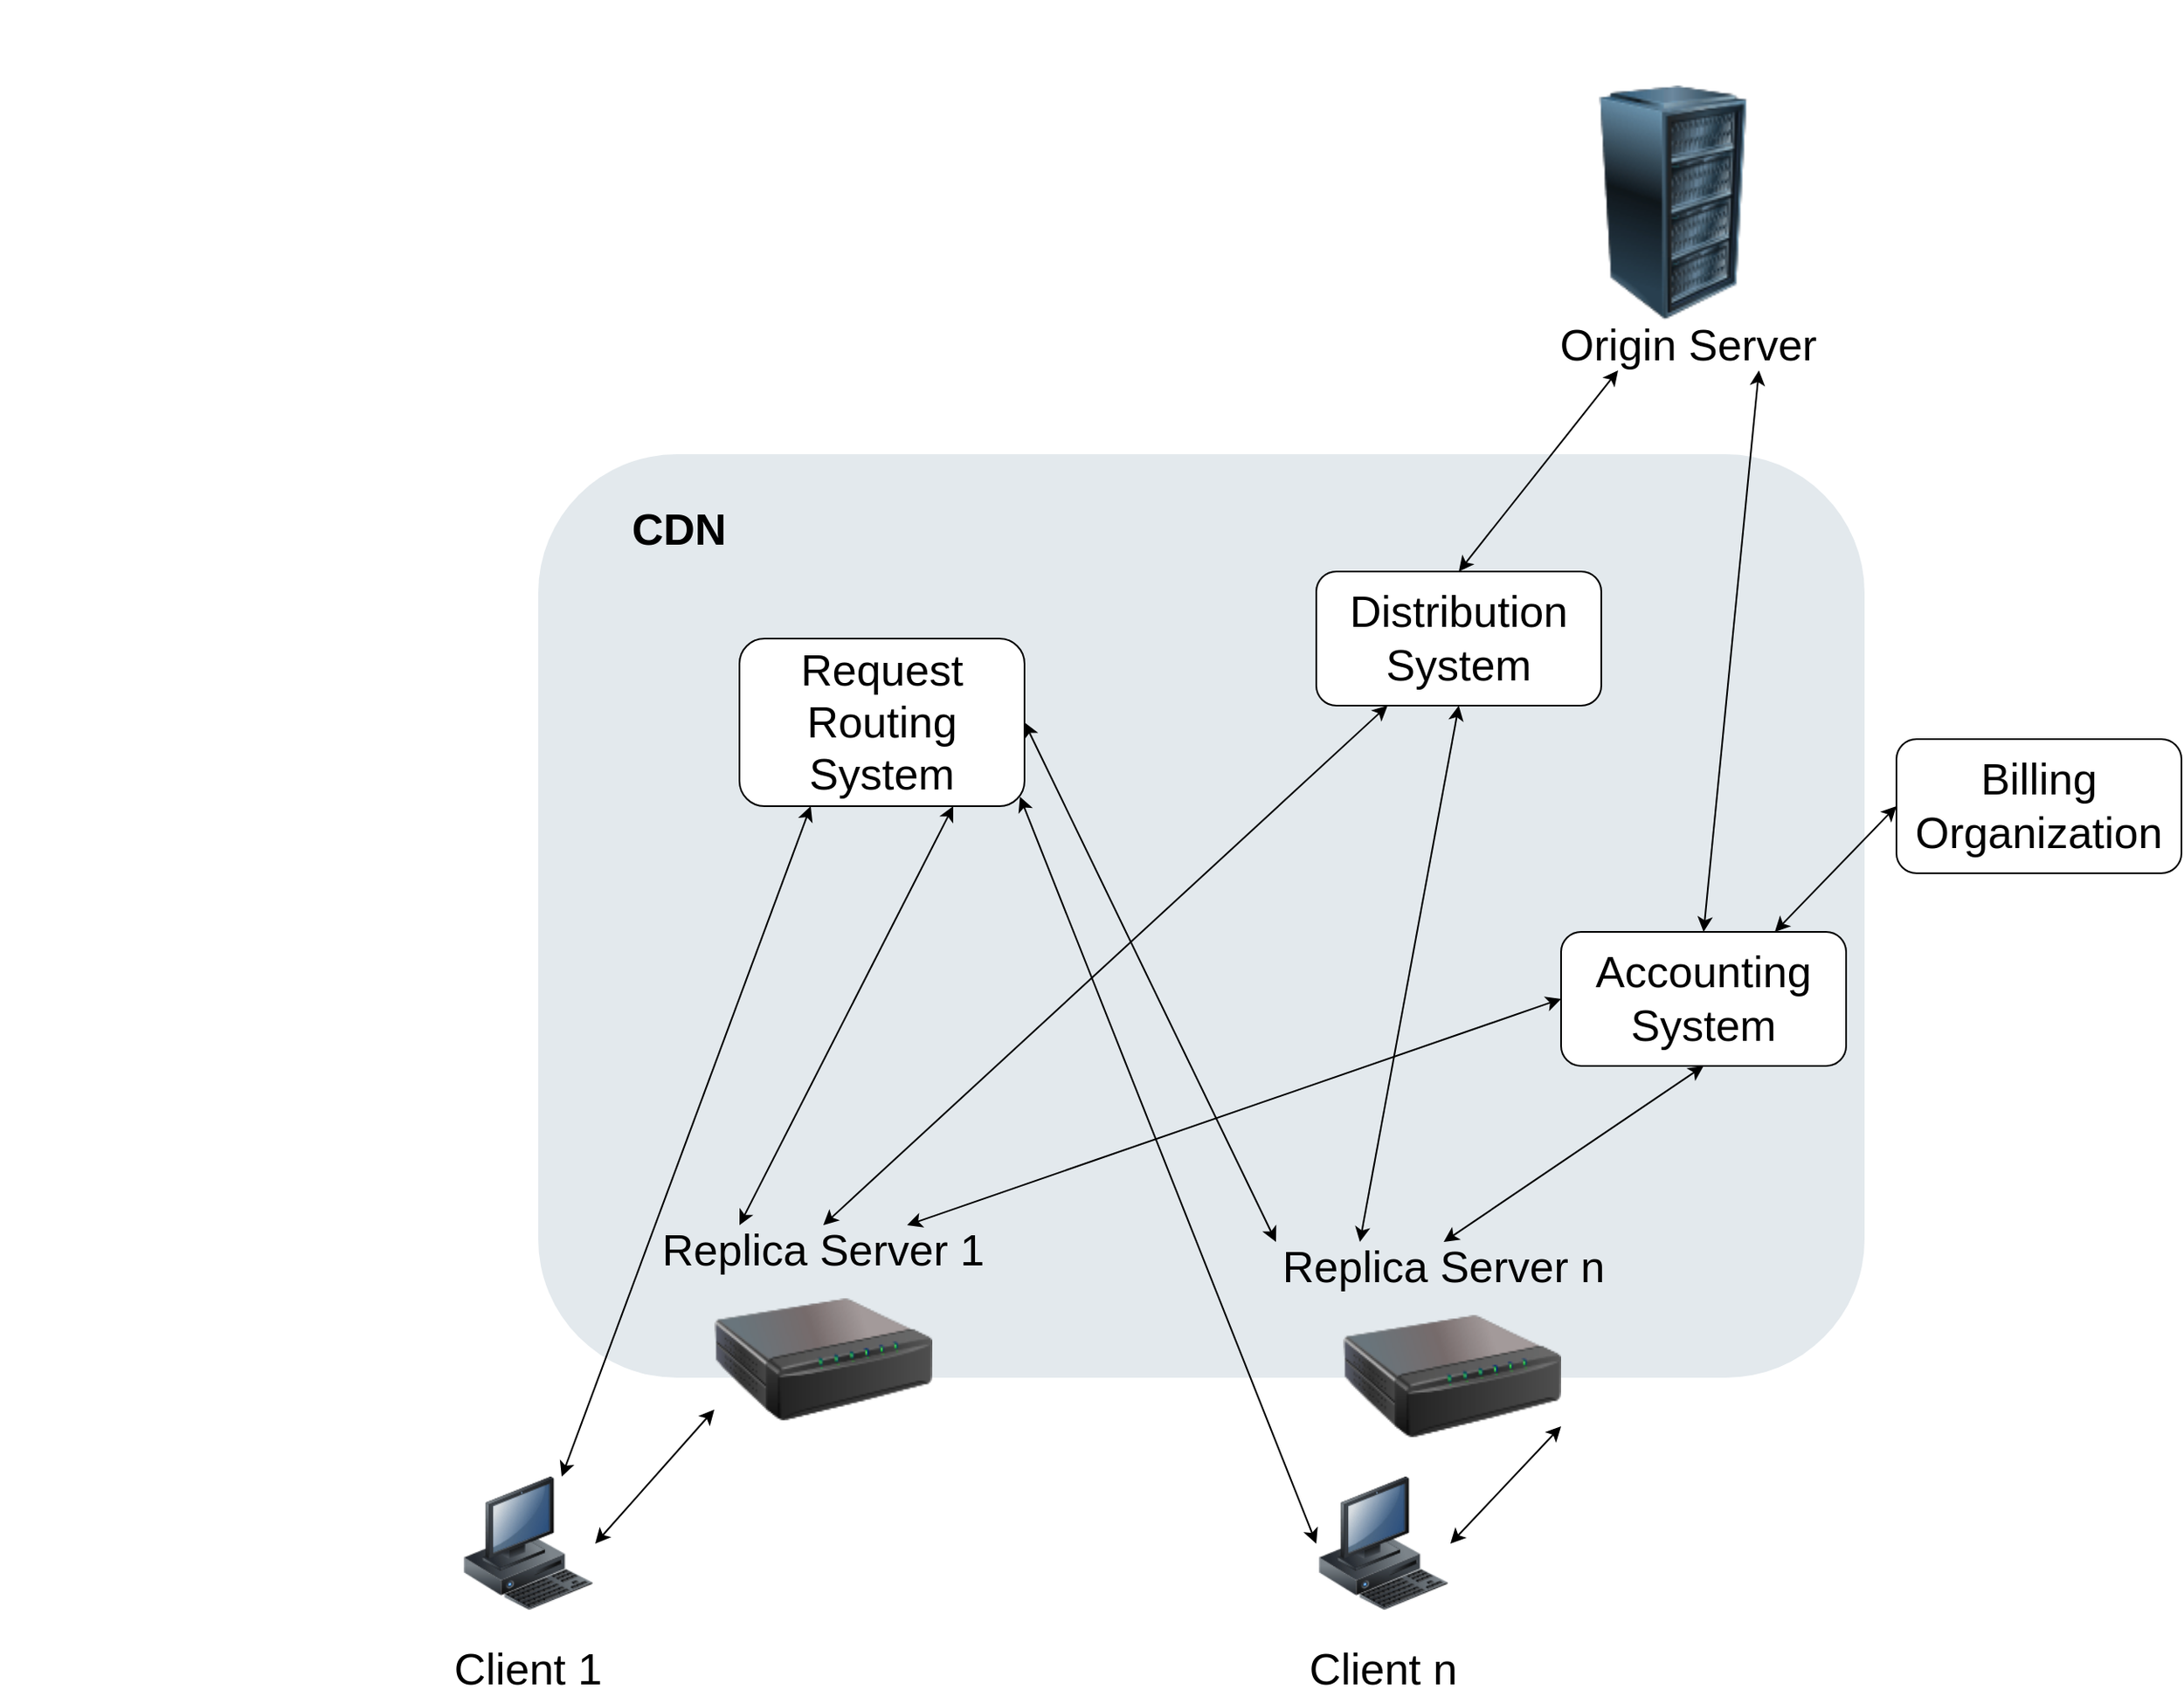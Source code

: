 <mxfile version="21.5.0" type="device">
  <diagram id="a45cf8ec-cd66-6f27-3ac3-be6e809c9e4a" name="Page-1">
    <mxGraphModel dx="512" dy="264" grid="1" gridSize="10" guides="1" tooltips="1" connect="1" arrows="1" fold="1" page="1" pageScale="1" pageWidth="827" pageHeight="1169" background="none" math="0" shadow="0">
      <root>
        <mxCell id="0" />
        <mxCell id="1" parent="0" />
        <mxCell id="3" value="" style="rounded=1;whiteSpace=wrap;html=1;shadow=0;strokeColor=none;fillColor=#BAC8D3;gradientColor=none;fontSize=18;fontColor=#F08705;opacity=40;fontStyle=0;strokeWidth=3;" parent="1" vertex="1">
          <mxGeometry x="450" y="300" width="791" height="551" as="geometry" />
        </mxCell>
        <mxCell id="156" value="" style="image;html=1;image=img/lib/clip_art/computers/Workstation_128x128.png;shadow=0;strokeColor=#000000;fillColor=#FFFFFF;gradientColor=none;fontSize=18;fontColor=#F08705;fontStyle=0" parent="1" vertex="1">
          <mxGeometry x="404" y="910" width="80" height="80" as="geometry" />
        </mxCell>
        <mxCell id="157" value="" style="image;html=1;image=img/lib/clip_art/computers/Workstation_128x128.png;shadow=0;strokeColor=#000000;fillColor=#FFFFFF;gradientColor=none;fontSize=18;fontColor=#F08705;fontStyle=0" parent="1" vertex="1">
          <mxGeometry x="914" y="910" width="80" height="80" as="geometry" />
        </mxCell>
        <mxCell id="171" style="edgeStyle=orthogonalEdgeStyle;rounded=0;jumpStyle=none;html=1;exitX=0;exitY=0.5;entryX=0;entryY=0.5;shadow=0;labelBackgroundColor=none;startArrow=none;startFill=0;endArrow=classic;endFill=1;endSize=6;jettySize=auto;orthogonalLoop=1;strokeColor=#23445D;strokeWidth=2;fillColor=#F08705;fontFamily=Helvetica;fontSize=14;fontColor=#F08705;align=left;fontStyle=0" parent="1" edge="1">
          <mxGeometry relative="1" as="geometry">
            <mxPoint x="137" y="37.5" as="sourcePoint" />
            <mxPoint x="137" y="37.5" as="targetPoint" />
          </mxGeometry>
        </mxCell>
        <mxCell id="_3d1RzUTFf1ABg5LlRkv-174" value="" style="image;html=1;image=img/lib/clip_art/computers/Server_Rack_128x128.png" vertex="1" parent="1">
          <mxGeometry x="1052" y="80" width="150" height="140" as="geometry" />
        </mxCell>
        <mxCell id="_3d1RzUTFf1ABg5LlRkv-175" value="Origin Server" style="text;html=1;strokeColor=none;fillColor=none;align=center;verticalAlign=middle;whiteSpace=wrap;rounded=0;fontSize=26;" vertex="1" parent="1">
          <mxGeometry x="1052" y="220" width="168" height="30" as="geometry" />
        </mxCell>
        <mxCell id="_3d1RzUTFf1ABg5LlRkv-179" value="Distribution System" style="rounded=1;whiteSpace=wrap;html=1;fontSize=26;" vertex="1" parent="1">
          <mxGeometry x="914" y="370" width="170" height="80" as="geometry" />
        </mxCell>
        <mxCell id="_3d1RzUTFf1ABg5LlRkv-180" value="Request Routing System" style="rounded=1;whiteSpace=wrap;html=1;fontSize=26;" vertex="1" parent="1">
          <mxGeometry x="570" y="410" width="170" height="100" as="geometry" />
        </mxCell>
        <mxCell id="_3d1RzUTFf1ABg5LlRkv-181" value="Client n" style="text;html=1;strokeColor=none;fillColor=none;align=center;verticalAlign=middle;whiteSpace=wrap;rounded=0;fontSize=26;" vertex="1" parent="1">
          <mxGeometry x="870" y="1010" width="168" height="30" as="geometry" />
        </mxCell>
        <mxCell id="_3d1RzUTFf1ABg5LlRkv-182" value="Client 1" style="text;html=1;strokeColor=none;fillColor=none;align=center;verticalAlign=middle;whiteSpace=wrap;rounded=0;fontSize=26;" vertex="1" parent="1">
          <mxGeometry x="360" y="1010" width="168" height="30" as="geometry" />
        </mxCell>
        <mxCell id="_3d1RzUTFf1ABg5LlRkv-184" value="Accounting System" style="rounded=1;whiteSpace=wrap;html=1;fontSize=26;" vertex="1" parent="1">
          <mxGeometry x="1060" y="585" width="170" height="80" as="geometry" />
        </mxCell>
        <mxCell id="_3d1RzUTFf1ABg5LlRkv-185" value="" style="image;html=1;image=img/lib/clip_art/networking/Print_Server_128x128.png" vertex="1" parent="1">
          <mxGeometry x="930" y="790" width="130" height="120" as="geometry" />
        </mxCell>
        <mxCell id="_3d1RzUTFf1ABg5LlRkv-186" value="Replica Server 1" style="text;html=1;strokeColor=none;fillColor=none;align=center;verticalAlign=middle;whiteSpace=wrap;rounded=0;fontSize=26;" vertex="1" parent="1">
          <mxGeometry x="520" y="760" width="200" height="30" as="geometry" />
        </mxCell>
        <mxCell id="_3d1RzUTFf1ABg5LlRkv-187" value="Replica Server n" style="text;html=1;strokeColor=none;fillColor=none;align=center;verticalAlign=middle;whiteSpace=wrap;rounded=0;fontSize=26;" vertex="1" parent="1">
          <mxGeometry x="890" y="770" width="200" height="30" as="geometry" />
        </mxCell>
        <mxCell id="_3d1RzUTFf1ABg5LlRkv-188" value="Billing Organization" style="rounded=1;whiteSpace=wrap;html=1;fontSize=26;" vertex="1" parent="1">
          <mxGeometry x="1260" y="470" width="170" height="80" as="geometry" />
        </mxCell>
        <mxCell id="_3d1RzUTFf1ABg5LlRkv-189" value="" style="image;html=1;image=img/lib/clip_art/networking/Print_Server_128x128.png" vertex="1" parent="1">
          <mxGeometry x="555" y="780" width="130" height="120" as="geometry" />
        </mxCell>
        <mxCell id="_3d1RzUTFf1ABg5LlRkv-190" value="" style="endArrow=classic;startArrow=classic;html=1;rounded=0;entryX=0.5;entryY=0;entryDx=0;entryDy=0;exitX=0.25;exitY=1;exitDx=0;exitDy=0;" edge="1" parent="1" source="_3d1RzUTFf1ABg5LlRkv-175" target="_3d1RzUTFf1ABg5LlRkv-179">
          <mxGeometry width="50" height="50" relative="1" as="geometry">
            <mxPoint x="680" y="580" as="sourcePoint" />
            <mxPoint x="730" y="530" as="targetPoint" />
          </mxGeometry>
        </mxCell>
        <mxCell id="_3d1RzUTFf1ABg5LlRkv-191" value="" style="endArrow=classic;startArrow=classic;html=1;rounded=0;entryX=0.75;entryY=0;entryDx=0;entryDy=0;exitX=0;exitY=0.5;exitDx=0;exitDy=0;" edge="1" parent="1" source="_3d1RzUTFf1ABg5LlRkv-188" target="_3d1RzUTFf1ABg5LlRkv-184">
          <mxGeometry width="50" height="50" relative="1" as="geometry">
            <mxPoint x="1146" y="210" as="sourcePoint" />
            <mxPoint x="1005" y="350" as="targetPoint" />
          </mxGeometry>
        </mxCell>
        <mxCell id="_3d1RzUTFf1ABg5LlRkv-192" value="" style="endArrow=classic;startArrow=classic;html=1;rounded=0;entryX=0.5;entryY=0;entryDx=0;entryDy=0;exitX=0.5;exitY=1;exitDx=0;exitDy=0;" edge="1" parent="1" source="_3d1RzUTFf1ABg5LlRkv-184" target="_3d1RzUTFf1ABg5LlRkv-187">
          <mxGeometry width="50" height="50" relative="1" as="geometry">
            <mxPoint x="1270" y="520" as="sourcePoint" />
            <mxPoint x="1155" y="595" as="targetPoint" />
          </mxGeometry>
        </mxCell>
        <mxCell id="_3d1RzUTFf1ABg5LlRkv-194" value="" style="endArrow=classic;startArrow=classic;html=1;rounded=0;entryX=0.75;entryY=0;entryDx=0;entryDy=0;exitX=0;exitY=0.5;exitDx=0;exitDy=0;" edge="1" parent="1" source="_3d1RzUTFf1ABg5LlRkv-184" target="_3d1RzUTFf1ABg5LlRkv-186">
          <mxGeometry width="50" height="50" relative="1" as="geometry">
            <mxPoint x="1155" y="675" as="sourcePoint" />
            <mxPoint x="985" y="780" as="targetPoint" />
          </mxGeometry>
        </mxCell>
        <mxCell id="_3d1RzUTFf1ABg5LlRkv-196" value="" style="endArrow=classic;startArrow=classic;html=1;rounded=0;exitX=1;exitY=0.5;exitDx=0;exitDy=0;" edge="1" parent="1" source="157">
          <mxGeometry width="50" height="50" relative="1" as="geometry">
            <mxPoint x="1070" y="635" as="sourcePoint" />
            <mxPoint x="1060" y="880" as="targetPoint" />
          </mxGeometry>
        </mxCell>
        <mxCell id="_3d1RzUTFf1ABg5LlRkv-197" value="" style="endArrow=classic;startArrow=classic;html=1;rounded=0;entryX=0;entryY=0.75;entryDx=0;entryDy=0;exitX=1;exitY=0.5;exitDx=0;exitDy=0;" edge="1" parent="1" source="156" target="_3d1RzUTFf1ABg5LlRkv-189">
          <mxGeometry width="50" height="50" relative="1" as="geometry">
            <mxPoint x="1164" y="925" as="sourcePoint" />
            <mxPoint x="1070" y="890" as="targetPoint" />
          </mxGeometry>
        </mxCell>
        <mxCell id="_3d1RzUTFf1ABg5LlRkv-198" value="" style="endArrow=classic;startArrow=classic;html=1;rounded=0;entryX=0.984;entryY=0.943;entryDx=0;entryDy=0;exitX=0;exitY=0.5;exitDx=0;exitDy=0;entryPerimeter=0;" edge="1" parent="1" source="157" target="_3d1RzUTFf1ABg5LlRkv-180">
          <mxGeometry width="50" height="50" relative="1" as="geometry">
            <mxPoint x="1164" y="925" as="sourcePoint" />
            <mxPoint x="1070" y="890" as="targetPoint" />
          </mxGeometry>
        </mxCell>
        <mxCell id="_3d1RzUTFf1ABg5LlRkv-199" value="" style="endArrow=classic;startArrow=classic;html=1;rounded=0;entryX=0.25;entryY=1;entryDx=0;entryDy=0;exitX=0.75;exitY=0;exitDx=0;exitDy=0;" edge="1" parent="1" source="156" target="_3d1RzUTFf1ABg5LlRkv-180">
          <mxGeometry width="50" height="50" relative="1" as="geometry">
            <mxPoint x="478" y="930" as="sourcePoint" />
            <mxPoint x="565" y="880" as="targetPoint" />
          </mxGeometry>
        </mxCell>
        <mxCell id="_3d1RzUTFf1ABg5LlRkv-201" value="" style="endArrow=classic;startArrow=classic;html=1;rounded=0;entryX=1;entryY=0.5;entryDx=0;entryDy=0;exitX=0;exitY=0;exitDx=0;exitDy=0;" edge="1" parent="1" source="_3d1RzUTFf1ABg5LlRkv-187" target="_3d1RzUTFf1ABg5LlRkv-180">
          <mxGeometry width="50" height="50" relative="1" as="geometry">
            <mxPoint x="924" y="960" as="sourcePoint" />
            <mxPoint x="620" y="510" as="targetPoint" />
          </mxGeometry>
        </mxCell>
        <mxCell id="_3d1RzUTFf1ABg5LlRkv-202" value="" style="endArrow=classic;startArrow=classic;html=1;rounded=0;entryX=0.75;entryY=1;entryDx=0;entryDy=0;exitX=0.25;exitY=0;exitDx=0;exitDy=0;" edge="1" parent="1" source="_3d1RzUTFf1ABg5LlRkv-186" target="_3d1RzUTFf1ABg5LlRkv-180">
          <mxGeometry width="50" height="50" relative="1" as="geometry">
            <mxPoint x="900" y="780" as="sourcePoint" />
            <mxPoint x="620" y="460" as="targetPoint" />
          </mxGeometry>
        </mxCell>
        <mxCell id="_3d1RzUTFf1ABg5LlRkv-203" value="" style="endArrow=classic;startArrow=classic;html=1;rounded=0;entryX=0.5;entryY=0;entryDx=0;entryDy=0;exitX=0.25;exitY=1;exitDx=0;exitDy=0;" edge="1" parent="1" source="_3d1RzUTFf1ABg5LlRkv-179" target="_3d1RzUTFf1ABg5LlRkv-186">
          <mxGeometry width="50" height="50" relative="1" as="geometry">
            <mxPoint x="1146" y="210" as="sourcePoint" />
            <mxPoint x="1005" y="350" as="targetPoint" />
          </mxGeometry>
        </mxCell>
        <mxCell id="_3d1RzUTFf1ABg5LlRkv-204" value="" style="endArrow=classic;startArrow=classic;html=1;rounded=0;entryX=0.25;entryY=0;entryDx=0;entryDy=0;exitX=0.5;exitY=1;exitDx=0;exitDy=0;" edge="1" parent="1" source="_3d1RzUTFf1ABg5LlRkv-179" target="_3d1RzUTFf1ABg5LlRkv-187">
          <mxGeometry width="50" height="50" relative="1" as="geometry">
            <mxPoint x="963" y="430" as="sourcePoint" />
            <mxPoint x="630" y="770" as="targetPoint" />
          </mxGeometry>
        </mxCell>
        <mxCell id="_3d1RzUTFf1ABg5LlRkv-205" value="" style="endArrow=classic;startArrow=classic;html=1;rounded=0;entryX=0.5;entryY=0;entryDx=0;entryDy=0;exitX=0.75;exitY=1;exitDx=0;exitDy=0;" edge="1" parent="1" source="_3d1RzUTFf1ABg5LlRkv-175" target="_3d1RzUTFf1ABg5LlRkv-184">
          <mxGeometry width="50" height="50" relative="1" as="geometry">
            <mxPoint x="1270" y="520" as="sourcePoint" />
            <mxPoint x="1155" y="595" as="targetPoint" />
          </mxGeometry>
        </mxCell>
        <mxCell id="_3d1RzUTFf1ABg5LlRkv-206" value="&lt;b&gt;CDN&lt;/b&gt;" style="text;html=1;strokeColor=none;fillColor=none;align=center;verticalAlign=middle;whiteSpace=wrap;rounded=0;fontSize=26;" vertex="1" parent="1">
          <mxGeometry x="450" y="330" width="168" height="30" as="geometry" />
        </mxCell>
      </root>
    </mxGraphModel>
  </diagram>
</mxfile>
